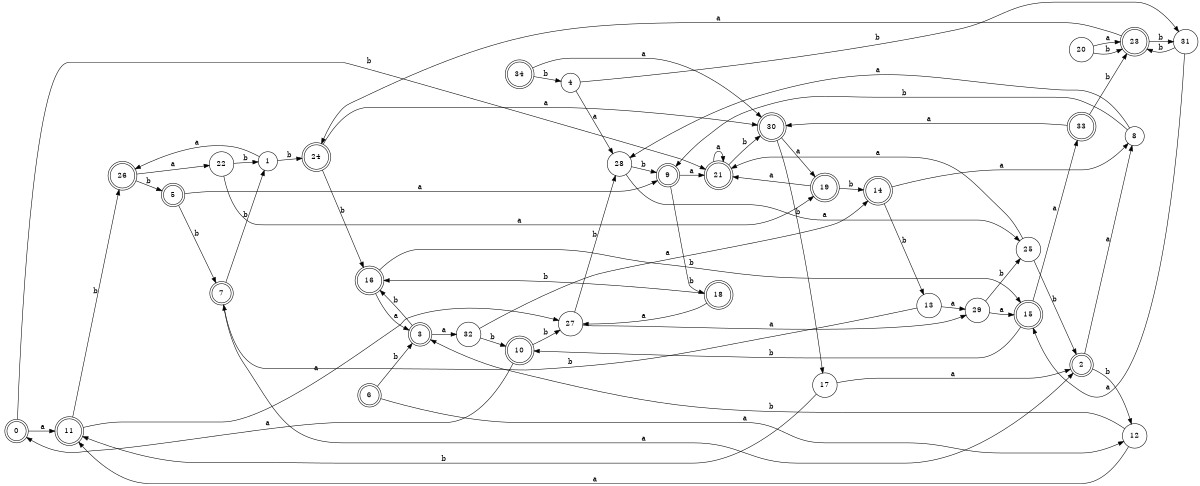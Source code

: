 digraph n28_10 {
__start0 [label="" shape="none"];

rankdir=LR;
size="8,5";

s0 [style="rounded,filled", color="black", fillcolor="white" shape="doublecircle", label="0"];
s1 [style="filled", color="black", fillcolor="white" shape="circle", label="1"];
s2 [style="rounded,filled", color="black", fillcolor="white" shape="doublecircle", label="2"];
s3 [style="rounded,filled", color="black", fillcolor="white" shape="doublecircle", label="3"];
s4 [style="filled", color="black", fillcolor="white" shape="circle", label="4"];
s5 [style="rounded,filled", color="black", fillcolor="white" shape="doublecircle", label="5"];
s6 [style="rounded,filled", color="black", fillcolor="white" shape="doublecircle", label="6"];
s7 [style="rounded,filled", color="black", fillcolor="white" shape="doublecircle", label="7"];
s8 [style="filled", color="black", fillcolor="white" shape="circle", label="8"];
s9 [style="rounded,filled", color="black", fillcolor="white" shape="doublecircle", label="9"];
s10 [style="rounded,filled", color="black", fillcolor="white" shape="doublecircle", label="10"];
s11 [style="rounded,filled", color="black", fillcolor="white" shape="doublecircle", label="11"];
s12 [style="filled", color="black", fillcolor="white" shape="circle", label="12"];
s13 [style="filled", color="black", fillcolor="white" shape="circle", label="13"];
s14 [style="rounded,filled", color="black", fillcolor="white" shape="doublecircle", label="14"];
s15 [style="rounded,filled", color="black", fillcolor="white" shape="doublecircle", label="15"];
s16 [style="rounded,filled", color="black", fillcolor="white" shape="doublecircle", label="16"];
s17 [style="filled", color="black", fillcolor="white" shape="circle", label="17"];
s18 [style="rounded,filled", color="black", fillcolor="white" shape="doublecircle", label="18"];
s19 [style="rounded,filled", color="black", fillcolor="white" shape="doublecircle", label="19"];
s20 [style="filled", color="black", fillcolor="white" shape="circle", label="20"];
s21 [style="rounded,filled", color="black", fillcolor="white" shape="doublecircle", label="21"];
s22 [style="filled", color="black", fillcolor="white" shape="circle", label="22"];
s23 [style="rounded,filled", color="black", fillcolor="white" shape="doublecircle", label="23"];
s24 [style="rounded,filled", color="black", fillcolor="white" shape="doublecircle", label="24"];
s25 [style="filled", color="black", fillcolor="white" shape="circle", label="25"];
s26 [style="rounded,filled", color="black", fillcolor="white" shape="doublecircle", label="26"];
s27 [style="filled", color="black", fillcolor="white" shape="circle", label="27"];
s28 [style="filled", color="black", fillcolor="white" shape="circle", label="28"];
s29 [style="filled", color="black", fillcolor="white" shape="circle", label="29"];
s30 [style="rounded,filled", color="black", fillcolor="white" shape="doublecircle", label="30"];
s31 [style="filled", color="black", fillcolor="white" shape="circle", label="31"];
s32 [style="filled", color="black", fillcolor="white" shape="circle", label="32"];
s33 [style="rounded,filled", color="black", fillcolor="white" shape="doublecircle", label="33"];
s34 [style="rounded,filled", color="black", fillcolor="white" shape="doublecircle", label="34"];
s0 -> s11 [label="a"];
s0 -> s21 [label="b"];
s1 -> s26 [label="a"];
s1 -> s24 [label="b"];
s2 -> s8 [label="a"];
s2 -> s12 [label="b"];
s3 -> s32 [label="a"];
s3 -> s16 [label="b"];
s4 -> s28 [label="a"];
s4 -> s31 [label="b"];
s5 -> s9 [label="a"];
s5 -> s7 [label="b"];
s6 -> s12 [label="a"];
s6 -> s3 [label="b"];
s7 -> s2 [label="a"];
s7 -> s1 [label="b"];
s8 -> s28 [label="a"];
s8 -> s9 [label="b"];
s9 -> s21 [label="a"];
s9 -> s18 [label="b"];
s10 -> s0 [label="a"];
s10 -> s27 [label="b"];
s11 -> s27 [label="a"];
s11 -> s26 [label="b"];
s12 -> s11 [label="a"];
s12 -> s3 [label="b"];
s13 -> s29 [label="a"];
s13 -> s7 [label="b"];
s14 -> s8 [label="a"];
s14 -> s13 [label="b"];
s15 -> s33 [label="a"];
s15 -> s10 [label="b"];
s16 -> s3 [label="a"];
s16 -> s15 [label="b"];
s17 -> s2 [label="a"];
s17 -> s11 [label="b"];
s18 -> s27 [label="a"];
s18 -> s16 [label="b"];
s19 -> s21 [label="a"];
s19 -> s14 [label="b"];
s20 -> s23 [label="a"];
s20 -> s23 [label="b"];
s21 -> s21 [label="a"];
s21 -> s30 [label="b"];
s22 -> s19 [label="a"];
s22 -> s1 [label="b"];
s23 -> s24 [label="a"];
s23 -> s31 [label="b"];
s24 -> s30 [label="a"];
s24 -> s16 [label="b"];
s25 -> s21 [label="a"];
s25 -> s2 [label="b"];
s26 -> s22 [label="a"];
s26 -> s5 [label="b"];
s27 -> s29 [label="a"];
s27 -> s28 [label="b"];
s28 -> s25 [label="a"];
s28 -> s9 [label="b"];
s29 -> s15 [label="a"];
s29 -> s25 [label="b"];
s30 -> s19 [label="a"];
s30 -> s17 [label="b"];
s31 -> s15 [label="a"];
s31 -> s23 [label="b"];
s32 -> s14 [label="a"];
s32 -> s10 [label="b"];
s33 -> s30 [label="a"];
s33 -> s23 [label="b"];
s34 -> s30 [label="a"];
s34 -> s4 [label="b"];

}